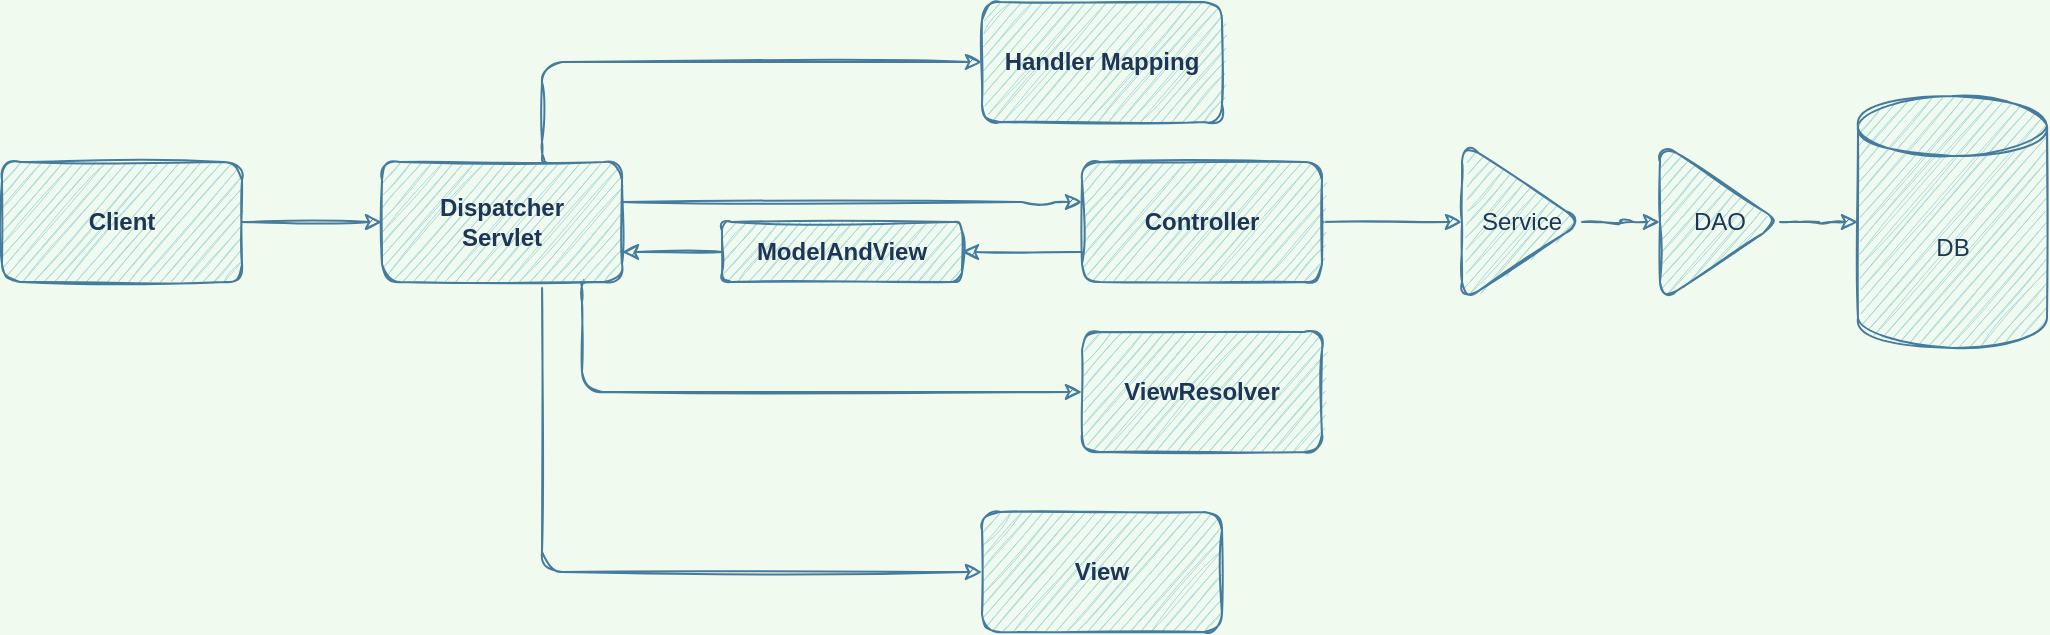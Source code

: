 <mxfile version="13.9.9" type="device"><diagram id="Gkkg8iqYp3XDvsvdwYiX" name="페이지-1"><mxGraphModel dx="1086" dy="806" grid="1" gridSize="9" guides="1" tooltips="1" connect="1" arrows="1" fold="1" page="1" pageScale="1" pageWidth="827" pageHeight="1169" background="#F1FAEE" math="0" shadow="0"><root><mxCell id="0"/><mxCell id="1" parent="0"/><mxCell id="mDZ4Y7UhGmQ1we34IY9B-12" style="edgeStyle=orthogonalEdgeStyle;orthogonalLoop=1;jettySize=auto;html=1;exitX=1;exitY=0.5;exitDx=0;exitDy=0;entryX=0;entryY=0.5;entryDx=0;entryDy=0;strokeColor=#457B9D;fontColor=#1D3557;strokeWidth=1;fontStyle=1;fillColor=#A8DADC;labelBackgroundColor=#F1FAEE;sketch=1;" parent="1" source="mDZ4Y7UhGmQ1we34IY9B-1" target="mDZ4Y7UhGmQ1we34IY9B-2" edge="1"><mxGeometry relative="1" as="geometry"/></mxCell><mxCell id="mDZ4Y7UhGmQ1we34IY9B-1" value="Client" style="whiteSpace=wrap;html=1;fillColor=#A8DADC;strokeColor=#457B9D;strokeWidth=1;fontStyle=1;fontColor=#1D3557;rounded=1;sketch=1;" parent="1" vertex="1"><mxGeometry x="80" y="140" width="120" height="60" as="geometry"/></mxCell><mxCell id="mDZ4Y7UhGmQ1we34IY9B-8" style="edgeStyle=orthogonalEdgeStyle;orthogonalLoop=1;jettySize=auto;html=1;strokeColor=#457B9D;fontColor=#1D3557;strokeWidth=1;fontStyle=1;fillColor=#A8DADC;labelBackgroundColor=#F1FAEE;sketch=1;" parent="1" source="mDZ4Y7UhGmQ1we34IY9B-2" target="mDZ4Y7UhGmQ1we34IY9B-4" edge="1"><mxGeometry relative="1" as="geometry"><Array as="points"><mxPoint x="600" y="160"/><mxPoint x="600" y="160"/></Array></mxGeometry></mxCell><mxCell id="mDZ4Y7UhGmQ1we34IY9B-10" style="edgeStyle=orthogonalEdgeStyle;orthogonalLoop=1;jettySize=auto;html=1;exitX=0.842;exitY=0.983;exitDx=0;exitDy=0;entryX=0;entryY=0.5;entryDx=0;entryDy=0;exitPerimeter=0;strokeColor=#457B9D;fontColor=#1D3557;strokeWidth=1;fontStyle=1;fillColor=#A8DADC;labelBackgroundColor=#F1FAEE;sketch=1;" parent="1" source="mDZ4Y7UhGmQ1we34IY9B-2" target="mDZ4Y7UhGmQ1we34IY9B-5" edge="1"><mxGeometry relative="1" as="geometry"><Array as="points"><mxPoint x="371" y="200"/><mxPoint x="370" y="200"/><mxPoint x="370" y="255"/></Array></mxGeometry></mxCell><mxCell id="mDZ4Y7UhGmQ1we34IY9B-11" style="edgeStyle=orthogonalEdgeStyle;orthogonalLoop=1;jettySize=auto;html=1;exitX=0.667;exitY=1.05;exitDx=0;exitDy=0;entryX=0;entryY=0.5;entryDx=0;entryDy=0;strokeColor=#457B9D;fontColor=#1D3557;exitPerimeter=0;strokeWidth=1;fontStyle=1;fillColor=#A8DADC;labelBackgroundColor=#F1FAEE;sketch=1;" parent="1" source="mDZ4Y7UhGmQ1we34IY9B-2" target="mDZ4Y7UhGmQ1we34IY9B-6" edge="1"><mxGeometry relative="1" as="geometry"><Array as="points"><mxPoint x="350" y="345"/></Array></mxGeometry></mxCell><mxCell id="mDZ4Y7UhGmQ1we34IY9B-15" style="edgeStyle=orthogonalEdgeStyle;orthogonalLoop=1;jettySize=auto;html=1;exitX=0.683;exitY=0;exitDx=0;exitDy=0;entryX=0;entryY=0.5;entryDx=0;entryDy=0;strokeColor=#457B9D;fontColor=#1D3557;exitPerimeter=0;strokeWidth=1;fontStyle=1;fillColor=#A8DADC;labelBackgroundColor=#F1FAEE;sketch=1;" parent="1" source="mDZ4Y7UhGmQ1we34IY9B-2" target="mDZ4Y7UhGmQ1we34IY9B-3" edge="1"><mxGeometry relative="1" as="geometry"><Array as="points"><mxPoint x="350" y="140"/><mxPoint x="350" y="90"/></Array></mxGeometry></mxCell><mxCell id="mDZ4Y7UhGmQ1we34IY9B-2" value="Dispatcher&lt;br&gt;Servlet" style="whiteSpace=wrap;html=1;fillColor=#A8DADC;strokeColor=#457B9D;strokeWidth=1;fontStyle=1;fontColor=#1D3557;rounded=1;sketch=1;" parent="1" vertex="1"><mxGeometry x="270" y="140" width="120" height="60" as="geometry"/></mxCell><mxCell id="mDZ4Y7UhGmQ1we34IY9B-3" value="Handler Mapping" style="whiteSpace=wrap;html=1;fillColor=#A8DADC;strokeColor=#457B9D;strokeWidth=1;fontStyle=1;fontColor=#1D3557;rounded=1;sketch=1;" parent="1" vertex="1"><mxGeometry x="570" y="60" width="120" height="60" as="geometry"/></mxCell><mxCell id="mDZ4Y7UhGmQ1we34IY9B-13" style="edgeStyle=orthogonalEdgeStyle;orthogonalLoop=1;jettySize=auto;html=1;exitX=0;exitY=0.75;exitDx=0;exitDy=0;entryX=1;entryY=0.5;entryDx=0;entryDy=0;strokeColor=#457B9D;fontColor=#1D3557;strokeWidth=1;fontStyle=1;fillColor=#A8DADC;labelBackgroundColor=#F1FAEE;sketch=1;" parent="1" source="mDZ4Y7UhGmQ1we34IY9B-4" target="mDZ4Y7UhGmQ1we34IY9B-7" edge="1"><mxGeometry relative="1" as="geometry"><Array as="points"/></mxGeometry></mxCell><mxCell id="HQ62AFwXBcBsdPcDMLIh-4" style="edgeStyle=orthogonalEdgeStyle;curved=0;orthogonalLoop=1;jettySize=auto;html=1;entryX=0;entryY=0.5;entryDx=0;entryDy=0;strokeColor=#457B9D;fillColor=#A8DADC;fontColor=#1D3557;labelBackgroundColor=#F1FAEE;sketch=1;" edge="1" parent="1" source="mDZ4Y7UhGmQ1we34IY9B-4" target="HQ62AFwXBcBsdPcDMLIh-3"><mxGeometry relative="1" as="geometry"/></mxCell><mxCell id="mDZ4Y7UhGmQ1we34IY9B-4" value="Controller" style="whiteSpace=wrap;html=1;fillColor=#A8DADC;strokeColor=#457B9D;strokeWidth=1;fontStyle=1;fontColor=#1D3557;rounded=1;sketch=1;" parent="1" vertex="1"><mxGeometry x="620" y="140" width="120" height="60" as="geometry"/></mxCell><mxCell id="mDZ4Y7UhGmQ1we34IY9B-5" value="ViewResolver" style="whiteSpace=wrap;html=1;fillColor=#A8DADC;strokeColor=#457B9D;strokeWidth=1;fontStyle=1;fontColor=#1D3557;rounded=1;sketch=1;" parent="1" vertex="1"><mxGeometry x="620" y="225" width="120" height="60" as="geometry"/></mxCell><mxCell id="mDZ4Y7UhGmQ1we34IY9B-6" value="View" style="whiteSpace=wrap;html=1;fillColor=#A8DADC;strokeColor=#457B9D;strokeWidth=1;fontStyle=1;fontColor=#1D3557;rounded=1;sketch=1;" parent="1" vertex="1"><mxGeometry x="570" y="315" width="120" height="60" as="geometry"/></mxCell><mxCell id="mDZ4Y7UhGmQ1we34IY9B-14" style="edgeStyle=orthogonalEdgeStyle;orthogonalLoop=1;jettySize=auto;html=1;exitX=0;exitY=0.5;exitDx=0;exitDy=0;entryX=1;entryY=0.75;entryDx=0;entryDy=0;strokeColor=#457B9D;fontColor=#1D3557;strokeWidth=1;fontStyle=1;fillColor=#A8DADC;labelBackgroundColor=#F1FAEE;sketch=1;" parent="1" source="mDZ4Y7UhGmQ1we34IY9B-7" target="mDZ4Y7UhGmQ1we34IY9B-2" edge="1"><mxGeometry relative="1" as="geometry"/></mxCell><mxCell id="mDZ4Y7UhGmQ1we34IY9B-7" value="ModelAndView" style="whiteSpace=wrap;html=1;fillColor=#A8DADC;strokeColor=#457B9D;strokeWidth=1;fontStyle=1;fontColor=#1D3557;rounded=1;sketch=1;" parent="1" vertex="1"><mxGeometry x="440" y="170" width="120" height="30" as="geometry"/></mxCell><mxCell id="HQ62AFwXBcBsdPcDMLIh-1" value="DB" style="shape=cylinder3;whiteSpace=wrap;html=1;boundedLbl=1;backgroundOutline=1;size=15;fillColor=#A8DADC;strokeColor=#457B9D;fontColor=#1D3557;rounded=1;sketch=1;" vertex="1" parent="1"><mxGeometry x="1008" y="107" width="94.5" height="126" as="geometry"/></mxCell><mxCell id="HQ62AFwXBcBsdPcDMLIh-6" value="" style="edgeStyle=orthogonalEdgeStyle;curved=0;orthogonalLoop=1;jettySize=auto;html=1;strokeColor=#457B9D;fillColor=#A8DADC;fontColor=#1D3557;labelBackgroundColor=#F1FAEE;sketch=1;" edge="1" parent="1" source="HQ62AFwXBcBsdPcDMLIh-2" target="HQ62AFwXBcBsdPcDMLIh-1"><mxGeometry relative="1" as="geometry"/></mxCell><mxCell id="HQ62AFwXBcBsdPcDMLIh-2" value="DAO" style="triangle;whiteSpace=wrap;html=1;strokeColor=#457B9D;fillColor=#A8DADC;fontColor=#1D3557;rounded=1;sketch=1;" vertex="1" parent="1"><mxGeometry x="909" y="130" width="60" height="80" as="geometry"/></mxCell><mxCell id="HQ62AFwXBcBsdPcDMLIh-5" value="" style="edgeStyle=orthogonalEdgeStyle;curved=0;orthogonalLoop=1;jettySize=auto;html=1;strokeColor=#457B9D;fillColor=#A8DADC;fontColor=#1D3557;labelBackgroundColor=#F1FAEE;sketch=1;" edge="1" parent="1" source="HQ62AFwXBcBsdPcDMLIh-3" target="HQ62AFwXBcBsdPcDMLIh-2"><mxGeometry relative="1" as="geometry"/></mxCell><mxCell id="HQ62AFwXBcBsdPcDMLIh-3" value="Service" style="triangle;whiteSpace=wrap;html=1;strokeColor=#457B9D;fillColor=#A8DADC;fontColor=#1D3557;rounded=1;sketch=1;" vertex="1" parent="1"><mxGeometry x="810" y="130" width="60" height="80" as="geometry"/></mxCell></root></mxGraphModel></diagram></mxfile>